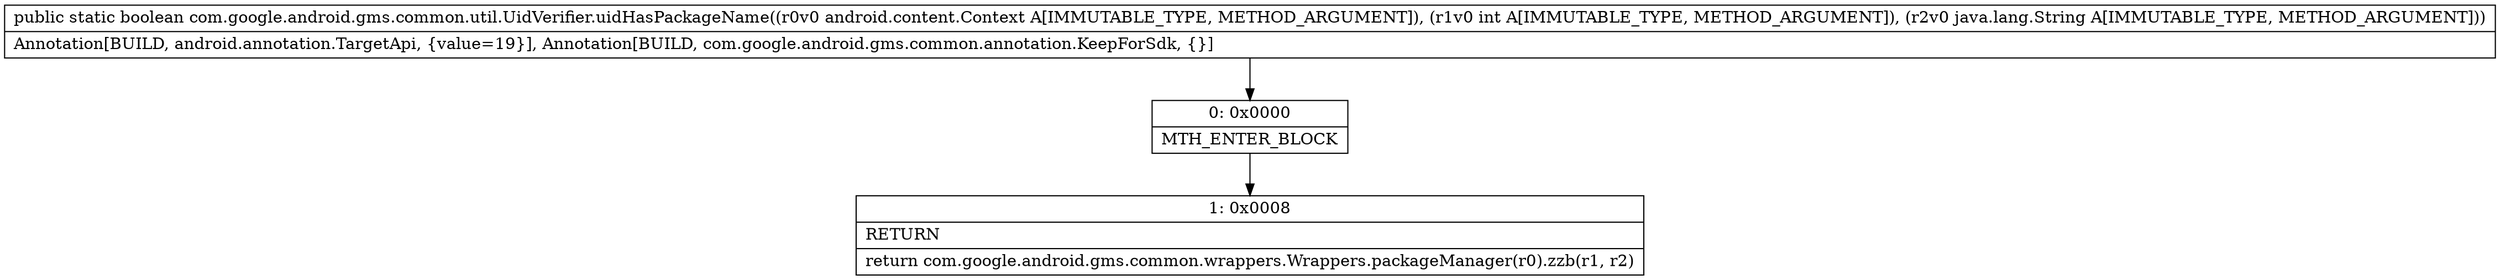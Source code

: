 digraph "CFG forcom.google.android.gms.common.util.UidVerifier.uidHasPackageName(Landroid\/content\/Context;ILjava\/lang\/String;)Z" {
Node_0 [shape=record,label="{0\:\ 0x0000|MTH_ENTER_BLOCK\l}"];
Node_1 [shape=record,label="{1\:\ 0x0008|RETURN\l|return com.google.android.gms.common.wrappers.Wrappers.packageManager(r0).zzb(r1, r2)\l}"];
MethodNode[shape=record,label="{public static boolean com.google.android.gms.common.util.UidVerifier.uidHasPackageName((r0v0 android.content.Context A[IMMUTABLE_TYPE, METHOD_ARGUMENT]), (r1v0 int A[IMMUTABLE_TYPE, METHOD_ARGUMENT]), (r2v0 java.lang.String A[IMMUTABLE_TYPE, METHOD_ARGUMENT]))  | Annotation[BUILD, android.annotation.TargetApi, \{value=19\}], Annotation[BUILD, com.google.android.gms.common.annotation.KeepForSdk, \{\}]\l}"];
MethodNode -> Node_0;
Node_0 -> Node_1;
}

